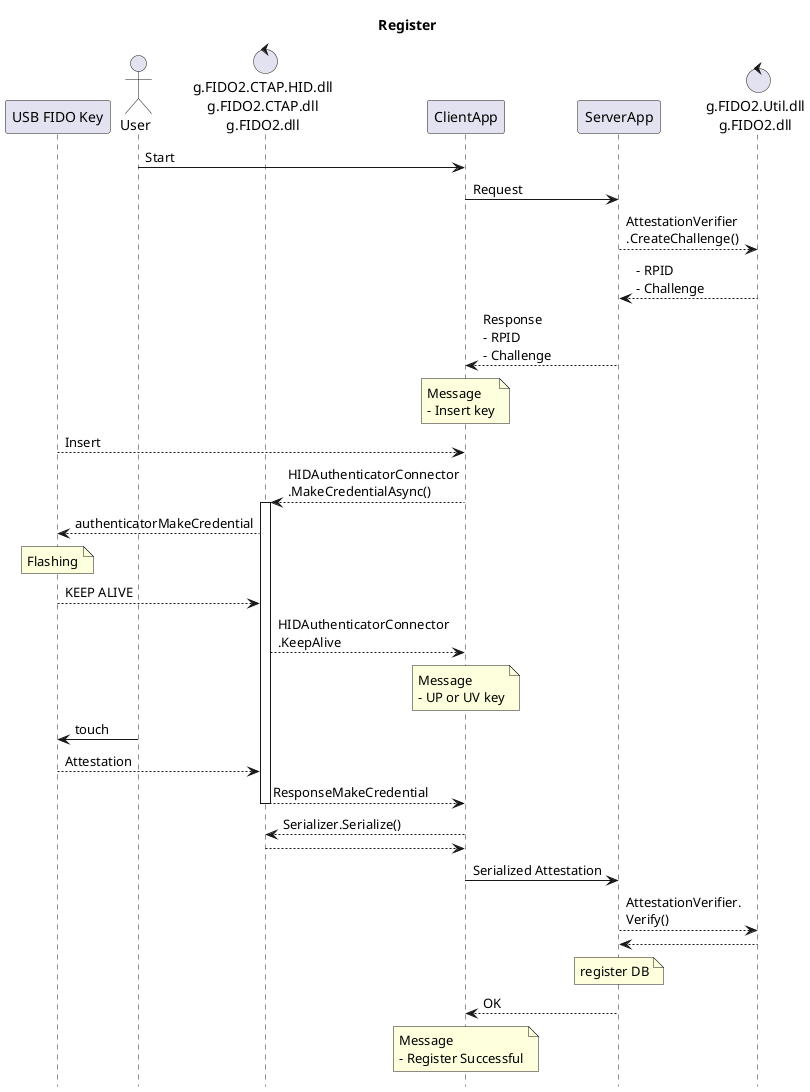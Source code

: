 @startuml
title Register 
hide footbox

participant "USB FIDO Key" as Key
actor  "User" as User
control "g.FIDO2.CTAP.HID.dll\ng.FIDO2.CTAP.dll\ng.FIDO2.dll" as CTAPHID
participant "ClientApp" as Client
participant "ServerApp" as Server
control "g.FIDO2.Util.dll\ng.FIDO2.dll" as Util

User -> Client : Start
Client -> Server : Request
Server --> Util : AttestationVerifier\n.CreateChallenge()
Server <-- Util : - RPID\n- Challenge
Client <-- Server : Response\n- RPID\n- Challenge

note over Client : Message\n- Insert key
Key --> Client : Insert

CTAPHID <-- Client : HIDAuthenticatorConnector\n.MakeCredentialAsync()

activate CTAPHID
    Key <-- CTAPHID : authenticatorMakeCredential
    note over Key : Flashing
    Key --> CTAPHID : KEEP ALIVE
    CTAPHID --> Client : HIDAuthenticatorConnector\n.KeepAlive

    note over Client : Message\n- UP or UV key

    Key <- User : touch
    Key --> CTAPHID : Attestation
    CTAPHID --> Client : ResponseMakeCredential
deactivate CTAPHID

CTAPHID <-- Client : Serializer.Serialize()
CTAPHID --> Client

Client -> Server : Serialized Attestation

Server --> Util : AttestationVerifier.\nVerify()
Server <-- Util

note over Server : register DB
Client <-- Server : OK

note over Client : Message\n- Register Successful

@enduml
